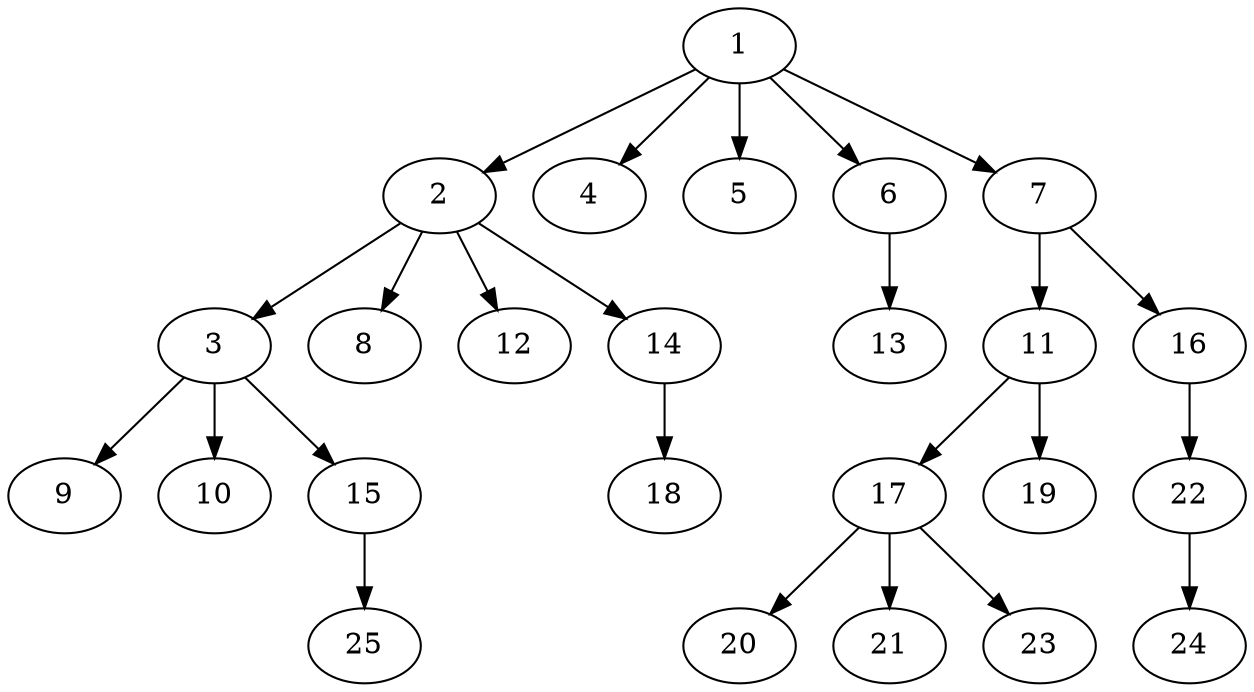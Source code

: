 // DAG automatically generated by daggen at Fri Aug  4 16:35:14 2017
// ./daggen --dot -n 25 --fat 0.5 --regular 0.2 --density 0.2 --jump 4 
digraph G {
  1 [size="556266", alpha="0.19"]
  1 -> 2 [size ="411"]
  1 -> 4 [size ="411"]
  1 -> 5 [size ="411"]
  1 -> 6 [size ="411"]
  1 -> 7 [size ="411"]
  2 [size="549756", alpha="0.10"]
  2 -> 3 [size ="537"]
  2 -> 8 [size ="537"]
  2 -> 12 [size ="537"]
  2 -> 14 [size ="537"]
  3 [size="175646", alpha="0.07"]
  3 -> 9 [size ="134"]
  3 -> 10 [size ="134"]
  3 -> 15 [size ="134"]
  4 [size="229615", alpha="0.14"]
  5 [size="28991", alpha="0.13"]
  6 [size="68719", alpha="0.10"]
  6 -> 13 [size ="134"]
  7 [size="138916", alpha="0.14"]
  7 -> 11 [size ="210"]
  7 -> 16 [size ="210"]
  8 [size="23762", alpha="0.19"]
  9 [size="8590", alpha="0.19"]
  10 [size="1073742", alpha="0.17"]
  11 [size="7919", alpha="0.17"]
  11 -> 17 [size ="302"]
  11 -> 19 [size ="302"]
  12 [size="549756", alpha="0.12"]
  13 [size="134218", alpha="0.10"]
  14 [size="1384", alpha="0.08"]
  14 -> 18 [size ="134"]
  15 [size="1890", alpha="0.09"]
  15 -> 25 [size ="75"]
  16 [size="8590", alpha="0.12"]
  16 -> 22 [size ="34"]
  17 [size="166616", alpha="0.10"]
  17 -> 20 [size ="210"]
  17 -> 21 [size ="210"]
  17 -> 23 [size ="210"]
  18 [size="786621", alpha="0.03"]
  19 [size="134218", alpha="0.15"]
  20 [size="6130", alpha="0.00"]
  21 [size="28991", alpha="0.07"]
  22 [size="36099", alpha="0.07"]
  22 -> 24 [size ="679"]
  23 [size="749601", alpha="0.02"]
  24 [size="502733", alpha="0.11"]
  25 [size="17378", alpha="0.12"]
}
